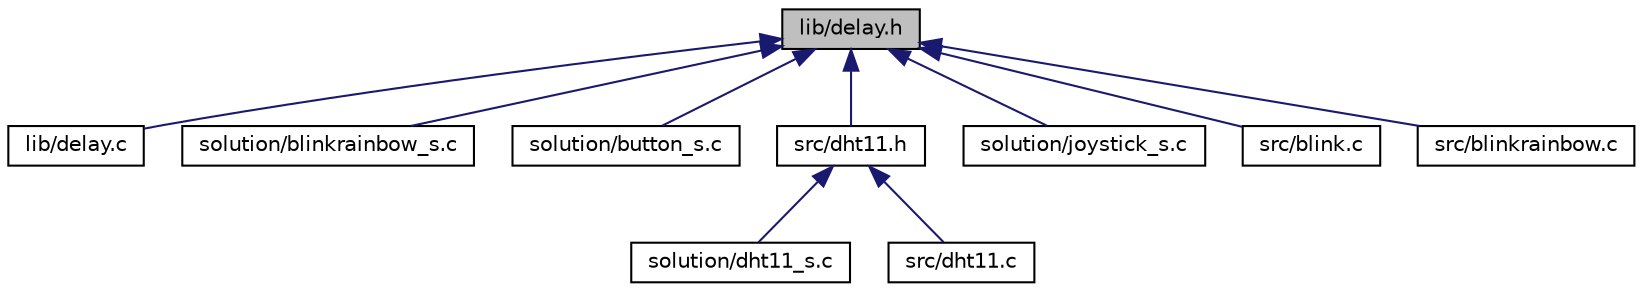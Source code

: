 digraph "lib/delay.h"
{
 // LATEX_PDF_SIZE
  edge [fontname="Helvetica",fontsize="10",labelfontname="Helvetica",labelfontsize="10"];
  node [fontname="Helvetica",fontsize="10",shape=record];
  Node1 [label="lib/delay.h",height=0.2,width=0.4,color="black", fillcolor="grey75", style="filled", fontcolor="black",tooltip="You can use delay.h to set delays in microseconds. For example if you want to stop the controller for..."];
  Node1 -> Node2 [dir="back",color="midnightblue",fontsize="10",style="solid",fontname="Helvetica"];
  Node2 [label="lib/delay.c",height=0.2,width=0.4,color="black", fillcolor="white", style="filled",URL="$delay_8c.html",tooltip=" "];
  Node1 -> Node3 [dir="back",color="midnightblue",fontsize="10",style="solid",fontname="Helvetica"];
  Node3 [label="solution/blinkrainbow_s.c",height=0.2,width=0.4,color="black", fillcolor="white", style="filled",URL="$blinkrainbow__s_8c.html",tooltip=" "];
  Node1 -> Node4 [dir="back",color="midnightblue",fontsize="10",style="solid",fontname="Helvetica"];
  Node4 [label="solution/button_s.c",height=0.2,width=0.4,color="black", fillcolor="white", style="filled",URL="$button__s_8c.html",tooltip=" "];
  Node1 -> Node5 [dir="back",color="midnightblue",fontsize="10",style="solid",fontname="Helvetica"];
  Node5 [label="src/dht11.h",height=0.2,width=0.4,color="black", fillcolor="white", style="filled",URL="$dht11_8h.html",tooltip=" "];
  Node5 -> Node6 [dir="back",color="midnightblue",fontsize="10",style="solid",fontname="Helvetica"];
  Node6 [label="solution/dht11_s.c",height=0.2,width=0.4,color="black", fillcolor="white", style="filled",URL="$dht11__s_8c.html",tooltip=" "];
  Node5 -> Node7 [dir="back",color="midnightblue",fontsize="10",style="solid",fontname="Helvetica"];
  Node7 [label="src/dht11.c",height=0.2,width=0.4,color="black", fillcolor="white", style="filled",URL="$dht11_8c.html",tooltip=" "];
  Node1 -> Node8 [dir="back",color="midnightblue",fontsize="10",style="solid",fontname="Helvetica"];
  Node8 [label="solution/joystick_s.c",height=0.2,width=0.4,color="black", fillcolor="white", style="filled",URL="$joystick__s_8c.html",tooltip=" "];
  Node1 -> Node9 [dir="back",color="midnightblue",fontsize="10",style="solid",fontname="Helvetica"];
  Node9 [label="src/blink.c",height=0.2,width=0.4,color="black", fillcolor="white", style="filled",URL="$blink_8c.html",tooltip=" "];
  Node1 -> Node10 [dir="back",color="midnightblue",fontsize="10",style="solid",fontname="Helvetica"];
  Node10 [label="src/blinkrainbow.c",height=0.2,width=0.4,color="black", fillcolor="white", style="filled",URL="$blinkrainbow_8c.html",tooltip=" "];
}
